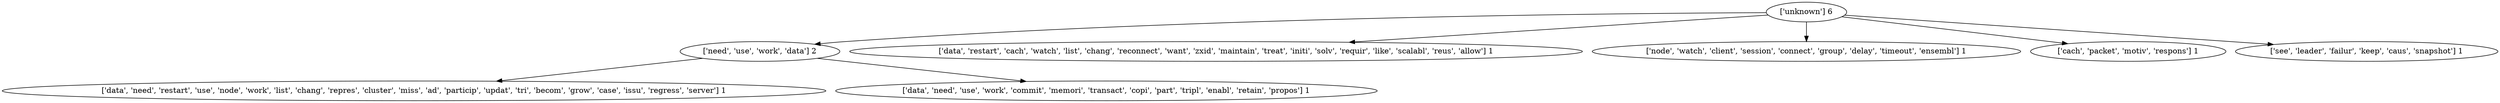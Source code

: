 strict digraph  {
	"['unknown'] 6" -> "['need', 'use', 'work', 'data'] 2";
	"['unknown'] 6" -> "['data', 'restart', 'cach', 'watch', 'list', 'chang', 'reconnect', 'want', 'zxid', 'maintain', 'treat', 'initi', 'solv', 'requir', '\
like', 'scalabl', 'reus', 'allow'] 1";
	"['unknown'] 6" -> "['node', 'watch', 'client', 'session', 'connect', 'group', 'delay', 'timeout', 'ensembl'] 1";
	"['unknown'] 6" -> "['cach', 'packet', 'motiv', 'respons'] 1";
	"['unknown'] 6" -> "['see', 'leader', 'failur', 'keep', 'caus', 'snapshot'] 1";
	"['need', 'use', 'work', 'data'] 2" -> "['data', 'need', 'restart', 'use', 'node', 'work', 'list', 'chang', 'repres', 'cluster', 'miss', 'ad', 'particip', 'updat', 'tri', '\
becom', 'grow', 'case', 'issu', 'regress', 'server'] 1";
	"['need', 'use', 'work', 'data'] 2" -> "['data', 'need', 'use', 'work', 'commit', 'memori', 'transact', 'copi', 'part', 'tripl', 'enabl', 'retain', 'propos'] 1";
}
